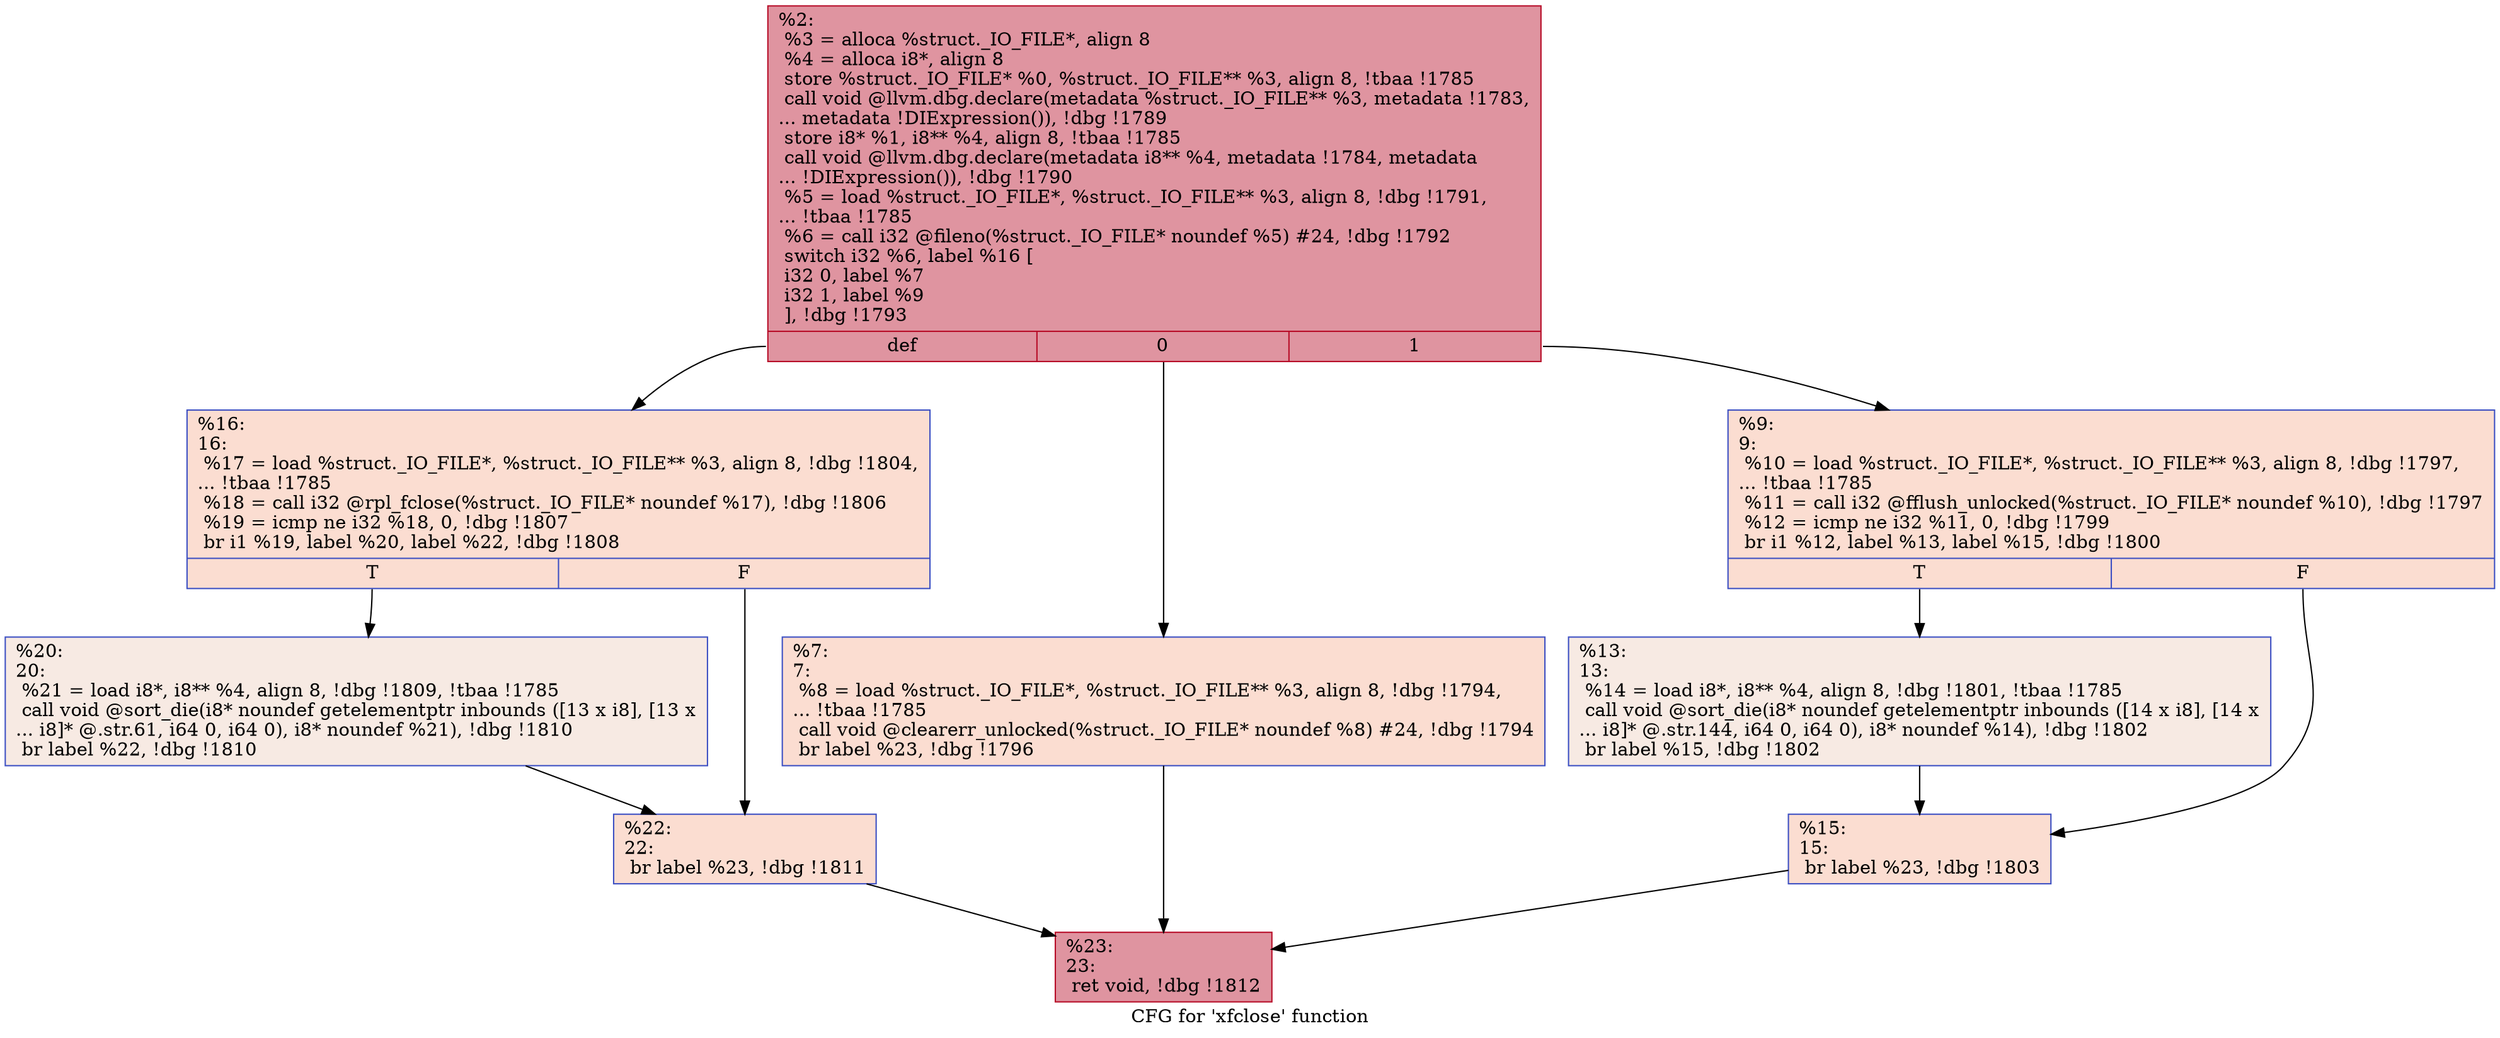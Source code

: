 digraph "CFG for 'xfclose' function" {
	label="CFG for 'xfclose' function";

	Node0x23720a0 [shape=record,color="#b70d28ff", style=filled, fillcolor="#b70d2870",label="{%2:\l  %3 = alloca %struct._IO_FILE*, align 8\l  %4 = alloca i8*, align 8\l  store %struct._IO_FILE* %0, %struct._IO_FILE** %3, align 8, !tbaa !1785\l  call void @llvm.dbg.declare(metadata %struct._IO_FILE** %3, metadata !1783,\l... metadata !DIExpression()), !dbg !1789\l  store i8* %1, i8** %4, align 8, !tbaa !1785\l  call void @llvm.dbg.declare(metadata i8** %4, metadata !1784, metadata\l... !DIExpression()), !dbg !1790\l  %5 = load %struct._IO_FILE*, %struct._IO_FILE** %3, align 8, !dbg !1791,\l... !tbaa !1785\l  %6 = call i32 @fileno(%struct._IO_FILE* noundef %5) #24, !dbg !1792\l  switch i32 %6, label %16 [\l    i32 0, label %7\l    i32 1, label %9\l  ], !dbg !1793\l|{<s0>def|<s1>0|<s2>1}}"];
	Node0x23720a0:s0 -> Node0x2372230;
	Node0x23720a0:s1 -> Node0x23720f0;
	Node0x23720a0:s2 -> Node0x2372140;
	Node0x23720f0 [shape=record,color="#3d50c3ff", style=filled, fillcolor="#f7b39670",label="{%7:\l7:                                                \l  %8 = load %struct._IO_FILE*, %struct._IO_FILE** %3, align 8, !dbg !1794,\l... !tbaa !1785\l  call void @clearerr_unlocked(%struct._IO_FILE* noundef %8) #24, !dbg !1794\l  br label %23, !dbg !1796\l}"];
	Node0x23720f0 -> Node0x2372320;
	Node0x2372140 [shape=record,color="#3d50c3ff", style=filled, fillcolor="#f7b39670",label="{%9:\l9:                                                \l  %10 = load %struct._IO_FILE*, %struct._IO_FILE** %3, align 8, !dbg !1797,\l... !tbaa !1785\l  %11 = call i32 @fflush_unlocked(%struct._IO_FILE* noundef %10), !dbg !1797\l  %12 = icmp ne i32 %11, 0, !dbg !1799\l  br i1 %12, label %13, label %15, !dbg !1800\l|{<s0>T|<s1>F}}"];
	Node0x2372140:s0 -> Node0x2372190;
	Node0x2372140:s1 -> Node0x23721e0;
	Node0x2372190 [shape=record,color="#3d50c3ff", style=filled, fillcolor="#eed0c070",label="{%13:\l13:                                               \l  %14 = load i8*, i8** %4, align 8, !dbg !1801, !tbaa !1785\l  call void @sort_die(i8* noundef getelementptr inbounds ([14 x i8], [14 x\l... i8]* @.str.144, i64 0, i64 0), i8* noundef %14), !dbg !1802\l  br label %15, !dbg !1802\l}"];
	Node0x2372190 -> Node0x23721e0;
	Node0x23721e0 [shape=record,color="#3d50c3ff", style=filled, fillcolor="#f7b39670",label="{%15:\l15:                                               \l  br label %23, !dbg !1803\l}"];
	Node0x23721e0 -> Node0x2372320;
	Node0x2372230 [shape=record,color="#3d50c3ff", style=filled, fillcolor="#f7b39670",label="{%16:\l16:                                               \l  %17 = load %struct._IO_FILE*, %struct._IO_FILE** %3, align 8, !dbg !1804,\l... !tbaa !1785\l  %18 = call i32 @rpl_fclose(%struct._IO_FILE* noundef %17), !dbg !1806\l  %19 = icmp ne i32 %18, 0, !dbg !1807\l  br i1 %19, label %20, label %22, !dbg !1808\l|{<s0>T|<s1>F}}"];
	Node0x2372230:s0 -> Node0x2372280;
	Node0x2372230:s1 -> Node0x23722d0;
	Node0x2372280 [shape=record,color="#3d50c3ff", style=filled, fillcolor="#eed0c070",label="{%20:\l20:                                               \l  %21 = load i8*, i8** %4, align 8, !dbg !1809, !tbaa !1785\l  call void @sort_die(i8* noundef getelementptr inbounds ([13 x i8], [13 x\l... i8]* @.str.61, i64 0, i64 0), i8* noundef %21), !dbg !1810\l  br label %22, !dbg !1810\l}"];
	Node0x2372280 -> Node0x23722d0;
	Node0x23722d0 [shape=record,color="#3d50c3ff", style=filled, fillcolor="#f7b39670",label="{%22:\l22:                                               \l  br label %23, !dbg !1811\l}"];
	Node0x23722d0 -> Node0x2372320;
	Node0x2372320 [shape=record,color="#b70d28ff", style=filled, fillcolor="#b70d2870",label="{%23:\l23:                                               \l  ret void, !dbg !1812\l}"];
}
